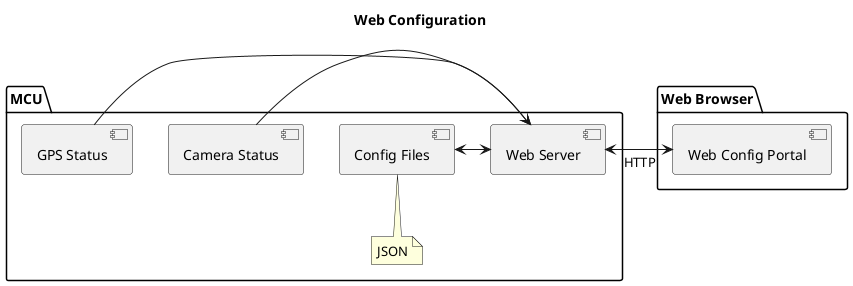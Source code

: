 @startuml
title "Web Configuration"
package "MCU" {
    [Web Server]
    [Config Files] <-> [Web Server]
    note bottom of [Config Files] : JSON
    [Camera Status] -> [Web Server]
    [GPS Status] -> [Web Server]
}
package "Web Browser" {
    [Web Server] <-> [Web Config Portal] : HTTP
}
@enduml
